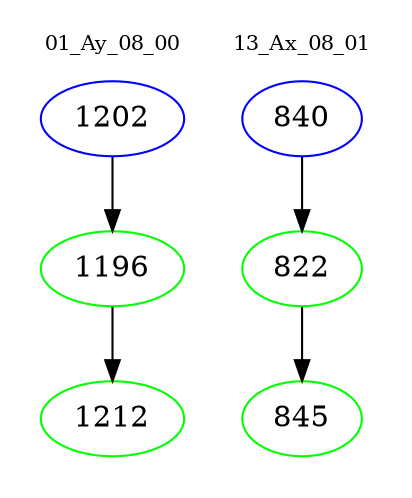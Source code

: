 digraph{
subgraph cluster_0 {
color = white
label = "01_Ay_08_00";
fontsize=10;
T0_1202 [label="1202", color="blue"]
T0_1202 -> T0_1196 [color="black"]
T0_1196 [label="1196", color="green"]
T0_1196 -> T0_1212 [color="black"]
T0_1212 [label="1212", color="green"]
}
subgraph cluster_1 {
color = white
label = "13_Ax_08_01";
fontsize=10;
T1_840 [label="840", color="blue"]
T1_840 -> T1_822 [color="black"]
T1_822 [label="822", color="green"]
T1_822 -> T1_845 [color="black"]
T1_845 [label="845", color="green"]
}
}
